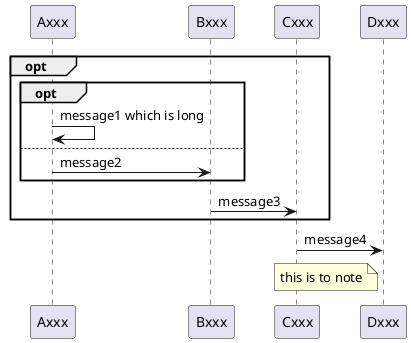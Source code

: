 {
  "sha1": "sgq1ettu0r4txcv7qa7bt3o9mfa7a62",
  "insertion": {
    "when": "2024-06-04T17:28:45.076Z",
    "user": "plantuml@gmail.com"
  }
}
@startuml

opt
  opt
    Axxx ->Axxx : message1 which is long
  else
	  Axxx ->Bxxx : message2
  end

  Bxxx->Cxxx : message3
end

Cxxx -> Dxxx : message4
note left of Dxxx : this is to note
@enduml
